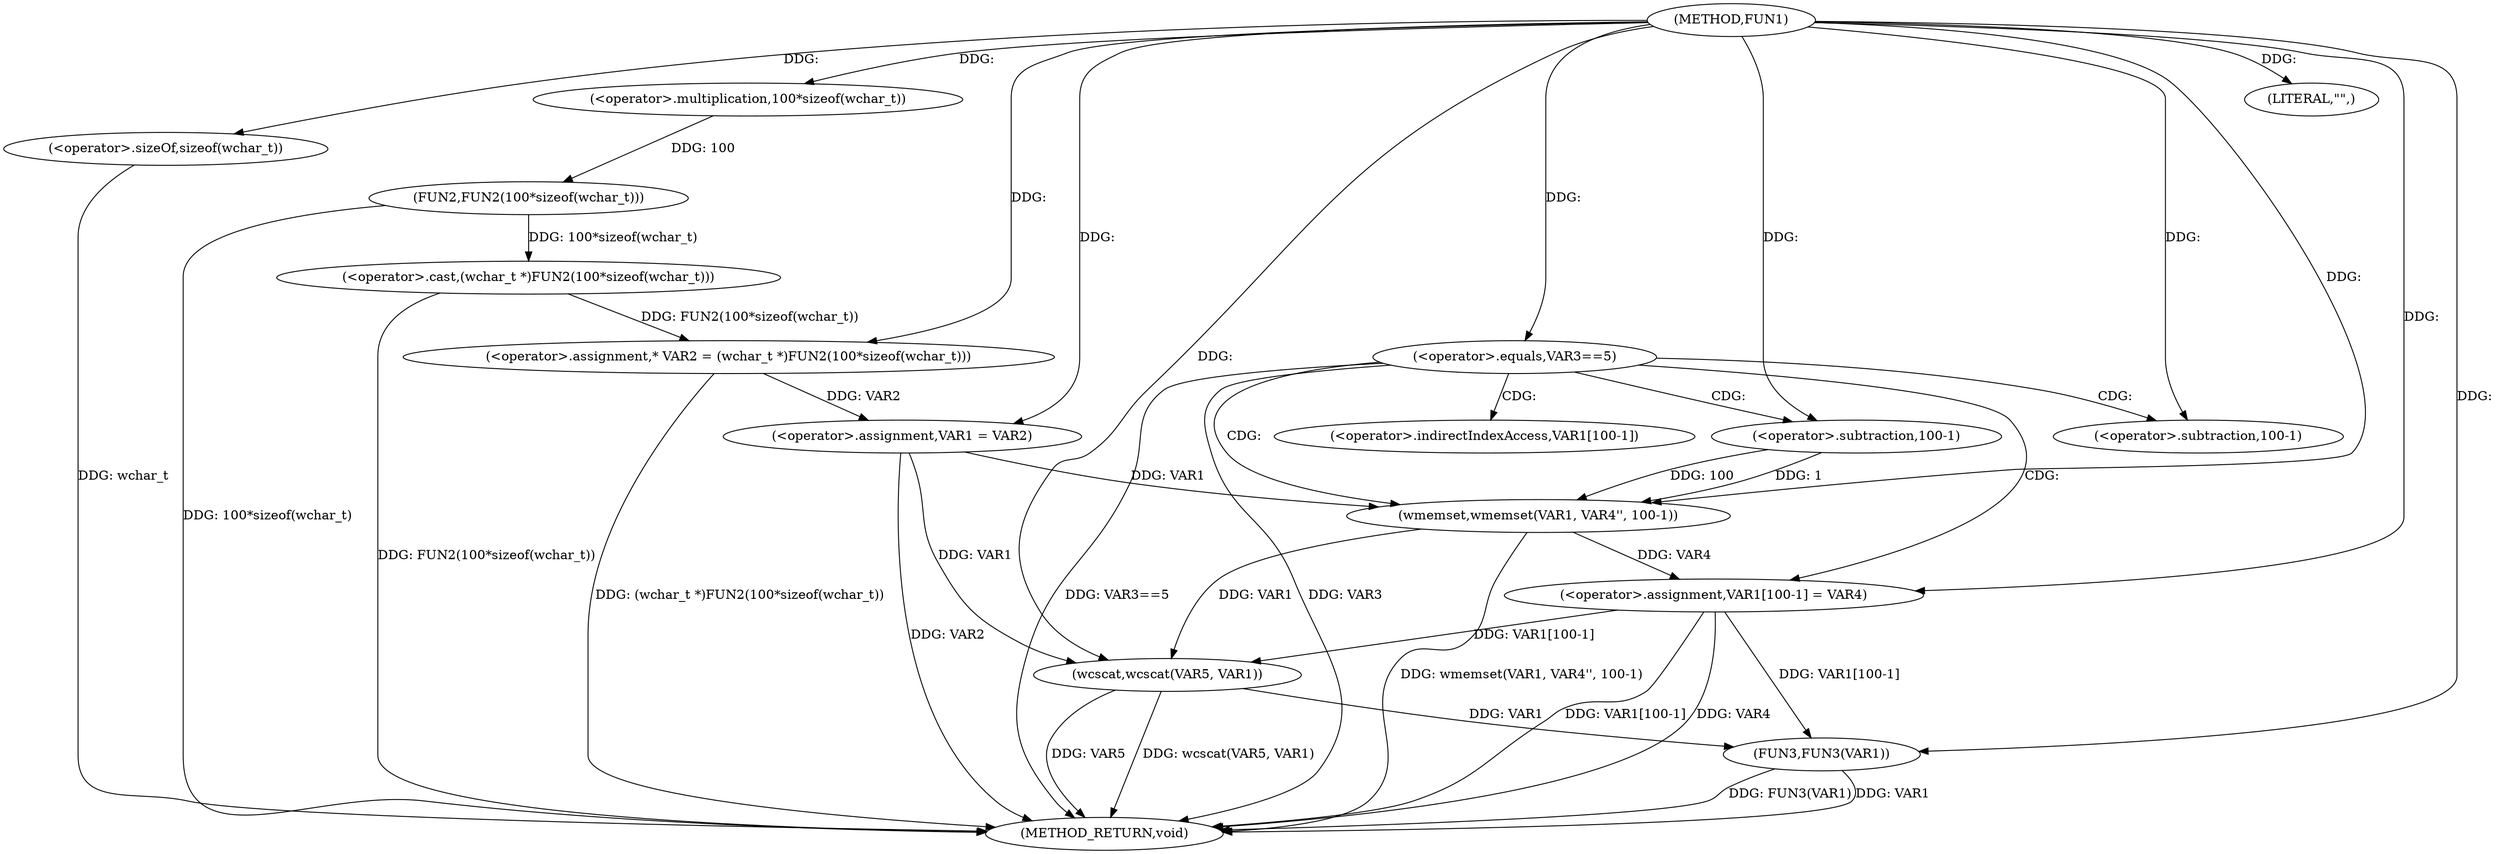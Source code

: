 digraph FUN1 {  
"1000100" [label = "(METHOD,FUN1)" ]
"1000141" [label = "(METHOD_RETURN,void)" ]
"1000104" [label = "(<operator>.assignment,* VAR2 = (wchar_t *)FUN2(100*sizeof(wchar_t)))" ]
"1000106" [label = "(<operator>.cast,(wchar_t *)FUN2(100*sizeof(wchar_t)))" ]
"1000108" [label = "(FUN2,FUN2(100*sizeof(wchar_t)))" ]
"1000109" [label = "(<operator>.multiplication,100*sizeof(wchar_t))" ]
"1000111" [label = "(<operator>.sizeOf,sizeof(wchar_t))" ]
"1000113" [label = "(<operator>.assignment,VAR1 = VAR2)" ]
"1000117" [label = "(<operator>.equals,VAR3==5)" ]
"1000121" [label = "(wmemset,wmemset(VAR1, VAR4'', 100-1))" ]
"1000124" [label = "(<operator>.subtraction,100-1)" ]
"1000127" [label = "(<operator>.assignment,VAR1[100-1] = VAR4)" ]
"1000130" [label = "(<operator>.subtraction,100-1)" ]
"1000135" [label = "(LITERAL,\"\",)" ]
"1000136" [label = "(wcscat,wcscat(VAR5, VAR1))" ]
"1000139" [label = "(FUN3,FUN3(VAR1))" ]
"1000128" [label = "(<operator>.indirectIndexAccess,VAR1[100-1])" ]
  "1000117" -> "1000141"  [ label = "DDG: VAR3==5"] 
  "1000106" -> "1000141"  [ label = "DDG: FUN2(100*sizeof(wchar_t))"] 
  "1000139" -> "1000141"  [ label = "DDG: FUN3(VAR1)"] 
  "1000139" -> "1000141"  [ label = "DDG: VAR1"] 
  "1000117" -> "1000141"  [ label = "DDG: VAR3"] 
  "1000136" -> "1000141"  [ label = "DDG: wcscat(VAR5, VAR1)"] 
  "1000127" -> "1000141"  [ label = "DDG: VAR1[100-1]"] 
  "1000113" -> "1000141"  [ label = "DDG: VAR2"] 
  "1000121" -> "1000141"  [ label = "DDG: wmemset(VAR1, VAR4'', 100-1)"] 
  "1000127" -> "1000141"  [ label = "DDG: VAR4"] 
  "1000111" -> "1000141"  [ label = "DDG: wchar_t"] 
  "1000136" -> "1000141"  [ label = "DDG: VAR5"] 
  "1000104" -> "1000141"  [ label = "DDG: (wchar_t *)FUN2(100*sizeof(wchar_t))"] 
  "1000108" -> "1000141"  [ label = "DDG: 100*sizeof(wchar_t)"] 
  "1000106" -> "1000104"  [ label = "DDG: FUN2(100*sizeof(wchar_t))"] 
  "1000100" -> "1000104"  [ label = "DDG: "] 
  "1000108" -> "1000106"  [ label = "DDG: 100*sizeof(wchar_t)"] 
  "1000109" -> "1000108"  [ label = "DDG: 100"] 
  "1000100" -> "1000109"  [ label = "DDG: "] 
  "1000100" -> "1000111"  [ label = "DDG: "] 
  "1000104" -> "1000113"  [ label = "DDG: VAR2"] 
  "1000100" -> "1000113"  [ label = "DDG: "] 
  "1000100" -> "1000117"  [ label = "DDG: "] 
  "1000113" -> "1000121"  [ label = "DDG: VAR1"] 
  "1000100" -> "1000121"  [ label = "DDG: "] 
  "1000124" -> "1000121"  [ label = "DDG: 100"] 
  "1000124" -> "1000121"  [ label = "DDG: 1"] 
  "1000100" -> "1000124"  [ label = "DDG: "] 
  "1000121" -> "1000127"  [ label = "DDG: VAR4"] 
  "1000100" -> "1000127"  [ label = "DDG: "] 
  "1000100" -> "1000130"  [ label = "DDG: "] 
  "1000100" -> "1000135"  [ label = "DDG: "] 
  "1000100" -> "1000136"  [ label = "DDG: "] 
  "1000113" -> "1000136"  [ label = "DDG: VAR1"] 
  "1000121" -> "1000136"  [ label = "DDG: VAR1"] 
  "1000127" -> "1000136"  [ label = "DDG: VAR1[100-1]"] 
  "1000127" -> "1000139"  [ label = "DDG: VAR1[100-1]"] 
  "1000136" -> "1000139"  [ label = "DDG: VAR1"] 
  "1000100" -> "1000139"  [ label = "DDG: "] 
  "1000117" -> "1000128"  [ label = "CDG: "] 
  "1000117" -> "1000121"  [ label = "CDG: "] 
  "1000117" -> "1000124"  [ label = "CDG: "] 
  "1000117" -> "1000130"  [ label = "CDG: "] 
  "1000117" -> "1000127"  [ label = "CDG: "] 
}
